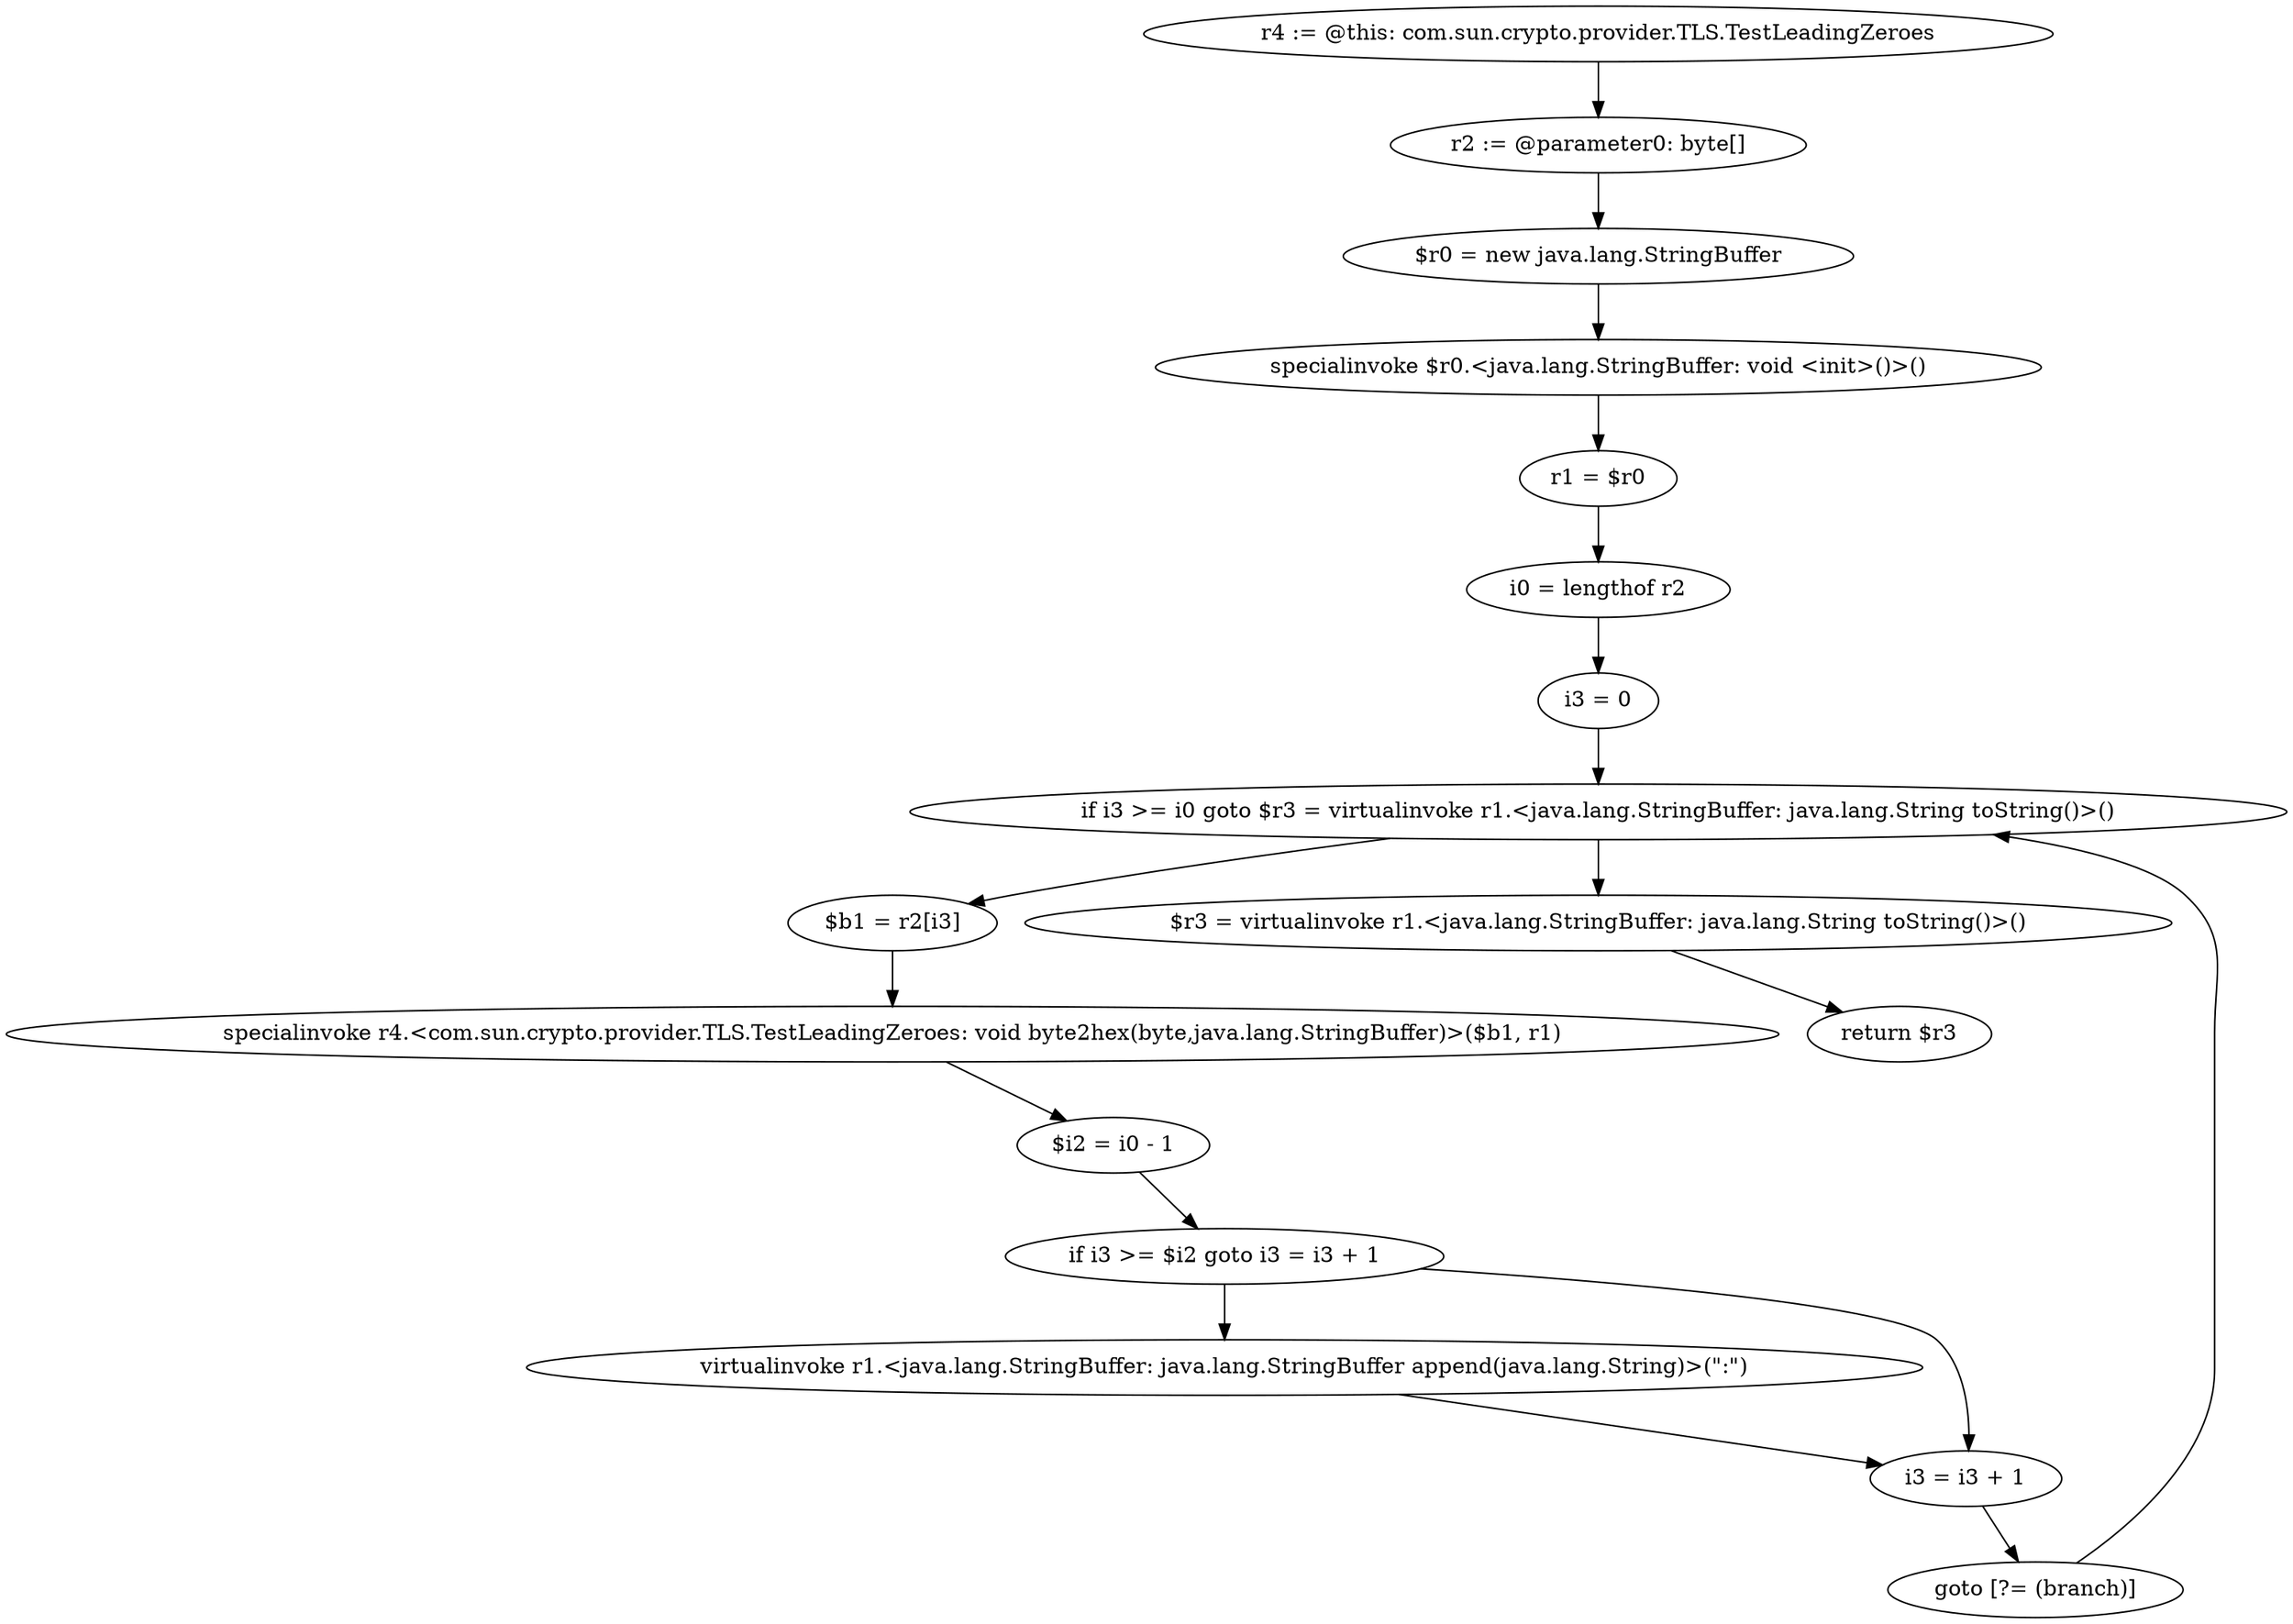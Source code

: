 digraph "unitGraph" {
    "r4 := @this: com.sun.crypto.provider.TLS.TestLeadingZeroes"
    "r2 := @parameter0: byte[]"
    "$r0 = new java.lang.StringBuffer"
    "specialinvoke $r0.<java.lang.StringBuffer: void <init>()>()"
    "r1 = $r0"
    "i0 = lengthof r2"
    "i3 = 0"
    "if i3 >= i0 goto $r3 = virtualinvoke r1.<java.lang.StringBuffer: java.lang.String toString()>()"
    "$b1 = r2[i3]"
    "specialinvoke r4.<com.sun.crypto.provider.TLS.TestLeadingZeroes: void byte2hex(byte,java.lang.StringBuffer)>($b1, r1)"
    "$i2 = i0 - 1"
    "if i3 >= $i2 goto i3 = i3 + 1"
    "virtualinvoke r1.<java.lang.StringBuffer: java.lang.StringBuffer append(java.lang.String)>(\":\")"
    "i3 = i3 + 1"
    "goto [?= (branch)]"
    "$r3 = virtualinvoke r1.<java.lang.StringBuffer: java.lang.String toString()>()"
    "return $r3"
    "r4 := @this: com.sun.crypto.provider.TLS.TestLeadingZeroes"->"r2 := @parameter0: byte[]";
    "r2 := @parameter0: byte[]"->"$r0 = new java.lang.StringBuffer";
    "$r0 = new java.lang.StringBuffer"->"specialinvoke $r0.<java.lang.StringBuffer: void <init>()>()";
    "specialinvoke $r0.<java.lang.StringBuffer: void <init>()>()"->"r1 = $r0";
    "r1 = $r0"->"i0 = lengthof r2";
    "i0 = lengthof r2"->"i3 = 0";
    "i3 = 0"->"if i3 >= i0 goto $r3 = virtualinvoke r1.<java.lang.StringBuffer: java.lang.String toString()>()";
    "if i3 >= i0 goto $r3 = virtualinvoke r1.<java.lang.StringBuffer: java.lang.String toString()>()"->"$b1 = r2[i3]";
    "if i3 >= i0 goto $r3 = virtualinvoke r1.<java.lang.StringBuffer: java.lang.String toString()>()"->"$r3 = virtualinvoke r1.<java.lang.StringBuffer: java.lang.String toString()>()";
    "$b1 = r2[i3]"->"specialinvoke r4.<com.sun.crypto.provider.TLS.TestLeadingZeroes: void byte2hex(byte,java.lang.StringBuffer)>($b1, r1)";
    "specialinvoke r4.<com.sun.crypto.provider.TLS.TestLeadingZeroes: void byte2hex(byte,java.lang.StringBuffer)>($b1, r1)"->"$i2 = i0 - 1";
    "$i2 = i0 - 1"->"if i3 >= $i2 goto i3 = i3 + 1";
    "if i3 >= $i2 goto i3 = i3 + 1"->"virtualinvoke r1.<java.lang.StringBuffer: java.lang.StringBuffer append(java.lang.String)>(\":\")";
    "if i3 >= $i2 goto i3 = i3 + 1"->"i3 = i3 + 1";
    "virtualinvoke r1.<java.lang.StringBuffer: java.lang.StringBuffer append(java.lang.String)>(\":\")"->"i3 = i3 + 1";
    "i3 = i3 + 1"->"goto [?= (branch)]";
    "goto [?= (branch)]"->"if i3 >= i0 goto $r3 = virtualinvoke r1.<java.lang.StringBuffer: java.lang.String toString()>()";
    "$r3 = virtualinvoke r1.<java.lang.StringBuffer: java.lang.String toString()>()"->"return $r3";
}

